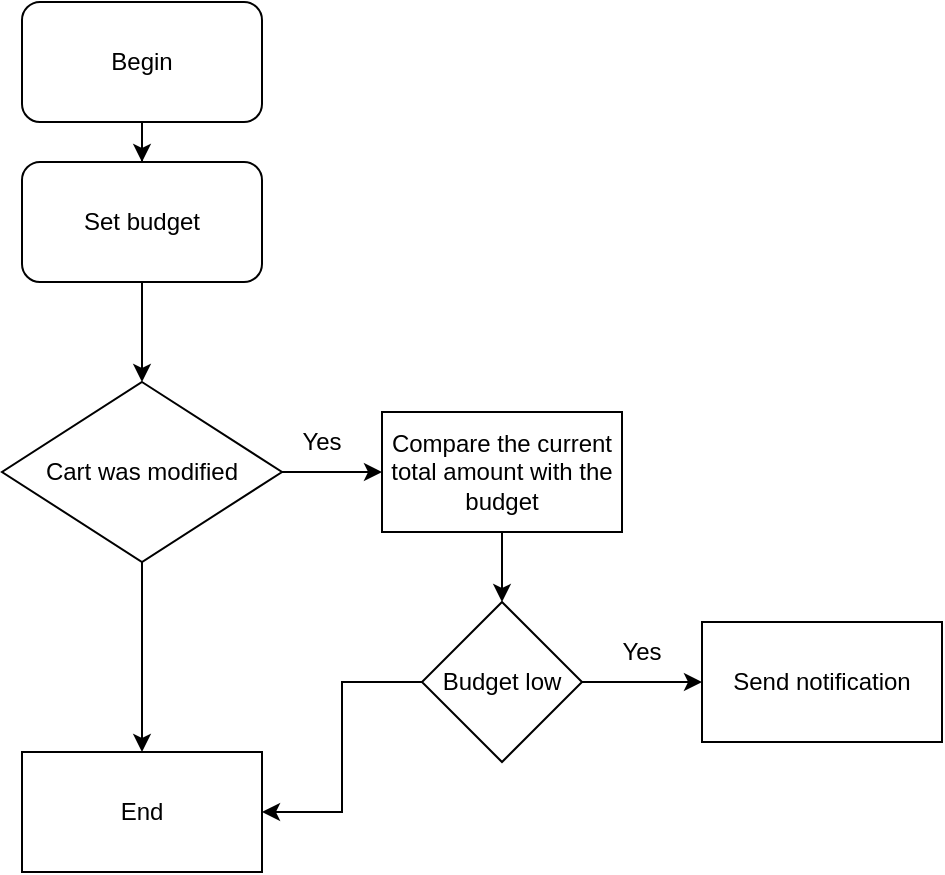 <mxfile version="24.7.17">
  <diagram name="Page-1" id="RlqnmqYYoTdcE8wbwLlh">
    <mxGraphModel dx="463" dy="573" grid="1" gridSize="10" guides="1" tooltips="1" connect="1" arrows="1" fold="1" page="1" pageScale="1" pageWidth="827" pageHeight="1169" math="0" shadow="0">
      <root>
        <mxCell id="0" />
        <mxCell id="1" parent="0" />
        <mxCell id="HqwTNDqannSB88Sb7Zla-3" value="" style="edgeStyle=orthogonalEdgeStyle;rounded=0;orthogonalLoop=1;jettySize=auto;html=1;" edge="1" parent="1" source="HqwTNDqannSB88Sb7Zla-1" target="HqwTNDqannSB88Sb7Zla-2">
          <mxGeometry relative="1" as="geometry" />
        </mxCell>
        <mxCell id="HqwTNDqannSB88Sb7Zla-1" value="Begin" style="rounded=1;whiteSpace=wrap;html=1;" vertex="1" parent="1">
          <mxGeometry x="260" y="60" width="120" height="60" as="geometry" />
        </mxCell>
        <mxCell id="HqwTNDqannSB88Sb7Zla-5" value="" style="edgeStyle=orthogonalEdgeStyle;rounded=0;orthogonalLoop=1;jettySize=auto;html=1;entryX=0.5;entryY=0;entryDx=0;entryDy=0;" edge="1" parent="1" source="HqwTNDqannSB88Sb7Zla-2" target="HqwTNDqannSB88Sb7Zla-6">
          <mxGeometry relative="1" as="geometry">
            <mxPoint x="320" y="280" as="targetPoint" />
          </mxGeometry>
        </mxCell>
        <mxCell id="HqwTNDqannSB88Sb7Zla-2" value="Set budget" style="whiteSpace=wrap;html=1;rounded=1;" vertex="1" parent="1">
          <mxGeometry x="260" y="140" width="120" height="60" as="geometry" />
        </mxCell>
        <mxCell id="HqwTNDqannSB88Sb7Zla-8" value="" style="edgeStyle=orthogonalEdgeStyle;rounded=0;orthogonalLoop=1;jettySize=auto;html=1;" edge="1" parent="1" source="HqwTNDqannSB88Sb7Zla-6" target="HqwTNDqannSB88Sb7Zla-7">
          <mxGeometry relative="1" as="geometry" />
        </mxCell>
        <mxCell id="HqwTNDqannSB88Sb7Zla-17" value="" style="edgeStyle=orthogonalEdgeStyle;rounded=0;orthogonalLoop=1;jettySize=auto;html=1;" edge="1" parent="1" source="HqwTNDqannSB88Sb7Zla-6" target="HqwTNDqannSB88Sb7Zla-16">
          <mxGeometry relative="1" as="geometry" />
        </mxCell>
        <mxCell id="HqwTNDqannSB88Sb7Zla-6" value="Cart was modified" style="rhombus;whiteSpace=wrap;html=1;" vertex="1" parent="1">
          <mxGeometry x="250" y="250" width="140" height="90" as="geometry" />
        </mxCell>
        <mxCell id="HqwTNDqannSB88Sb7Zla-11" value="" style="edgeStyle=orthogonalEdgeStyle;rounded=0;orthogonalLoop=1;jettySize=auto;html=1;" edge="1" parent="1" source="HqwTNDqannSB88Sb7Zla-7">
          <mxGeometry relative="1" as="geometry">
            <mxPoint x="500" y="360" as="targetPoint" />
          </mxGeometry>
        </mxCell>
        <mxCell id="HqwTNDqannSB88Sb7Zla-7" value="Compare the current total amount with the budget" style="whiteSpace=wrap;html=1;" vertex="1" parent="1">
          <mxGeometry x="440" y="265" width="120" height="60" as="geometry" />
        </mxCell>
        <mxCell id="HqwTNDqannSB88Sb7Zla-9" value="Yes" style="text;html=1;align=center;verticalAlign=middle;whiteSpace=wrap;rounded=0;" vertex="1" parent="1">
          <mxGeometry x="380" y="265" width="60" height="30" as="geometry" />
        </mxCell>
        <mxCell id="HqwTNDqannSB88Sb7Zla-14" value="" style="edgeStyle=orthogonalEdgeStyle;rounded=0;orthogonalLoop=1;jettySize=auto;html=1;" edge="1" parent="1" source="HqwTNDqannSB88Sb7Zla-12" target="HqwTNDqannSB88Sb7Zla-13">
          <mxGeometry relative="1" as="geometry" />
        </mxCell>
        <mxCell id="HqwTNDqannSB88Sb7Zla-18" style="edgeStyle=orthogonalEdgeStyle;rounded=0;orthogonalLoop=1;jettySize=auto;html=1;" edge="1" parent="1" source="HqwTNDqannSB88Sb7Zla-12" target="HqwTNDqannSB88Sb7Zla-16">
          <mxGeometry relative="1" as="geometry" />
        </mxCell>
        <mxCell id="HqwTNDqannSB88Sb7Zla-12" value="Budget low" style="rhombus;whiteSpace=wrap;html=1;" vertex="1" parent="1">
          <mxGeometry x="460" y="360" width="80" height="80" as="geometry" />
        </mxCell>
        <mxCell id="HqwTNDqannSB88Sb7Zla-13" value="Send notification" style="whiteSpace=wrap;html=1;" vertex="1" parent="1">
          <mxGeometry x="600" y="370" width="120" height="60" as="geometry" />
        </mxCell>
        <mxCell id="HqwTNDqannSB88Sb7Zla-15" value="Yes" style="text;html=1;align=center;verticalAlign=middle;whiteSpace=wrap;rounded=0;" vertex="1" parent="1">
          <mxGeometry x="540" y="370" width="60" height="30" as="geometry" />
        </mxCell>
        <mxCell id="HqwTNDqannSB88Sb7Zla-16" value="End" style="whiteSpace=wrap;html=1;" vertex="1" parent="1">
          <mxGeometry x="260" y="435" width="120" height="60" as="geometry" />
        </mxCell>
      </root>
    </mxGraphModel>
  </diagram>
</mxfile>
